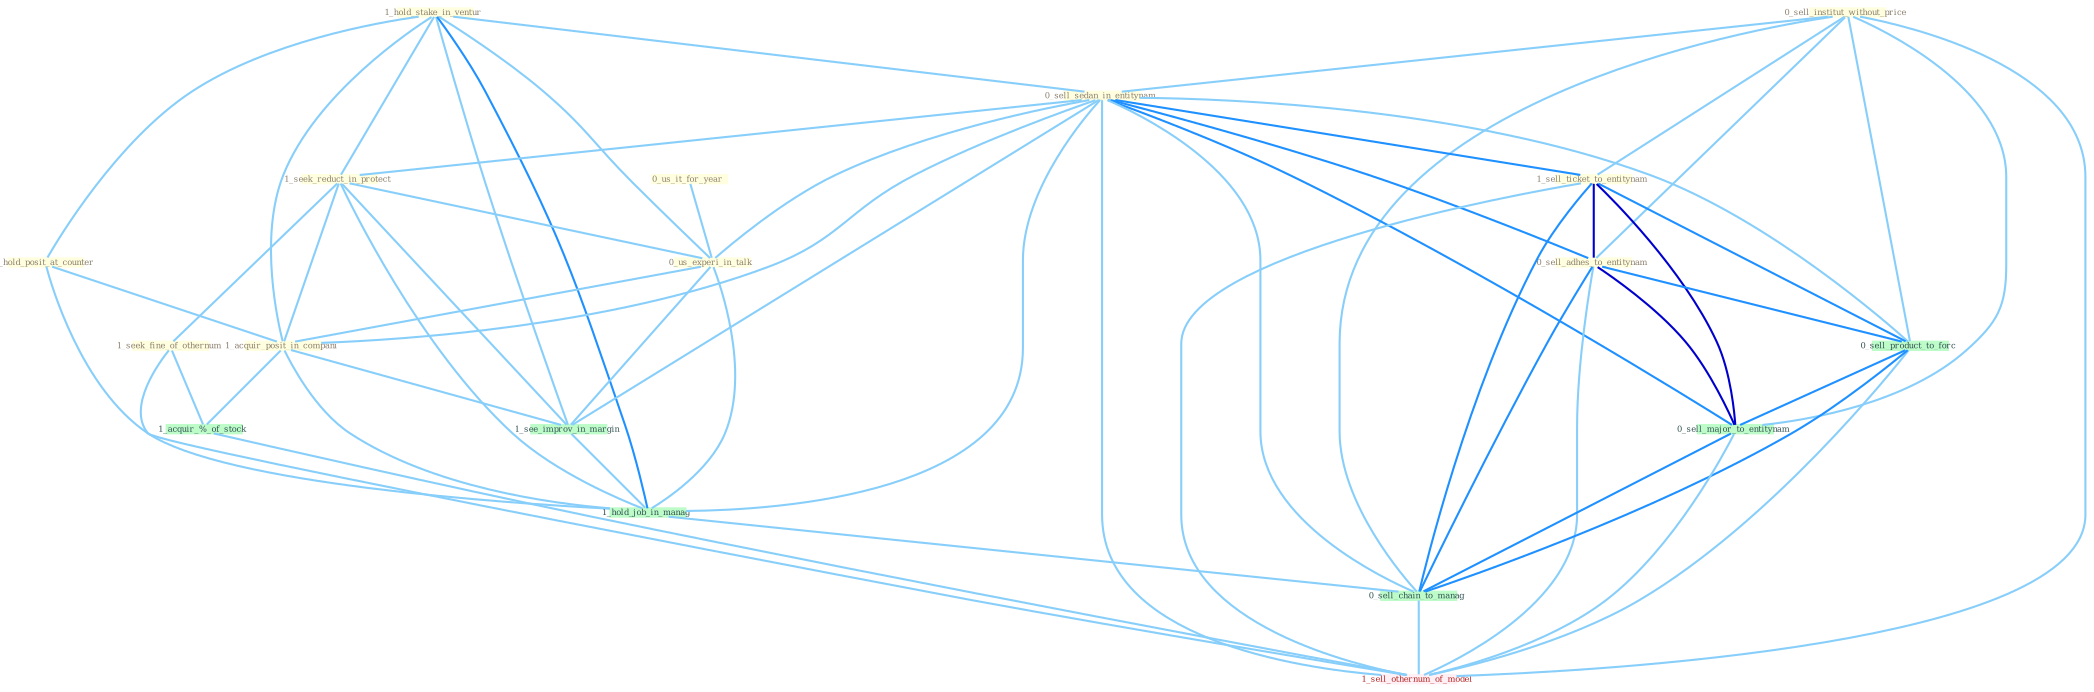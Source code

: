 Graph G{ 
    node
    [shape=polygon,style=filled,width=.5,height=.06,color="#BDFCC9",fixedsize=true,fontsize=4,
    fontcolor="#2f4f4f"];
    {node
    [color="#ffffe0", fontcolor="#8b7d6b"] "0_us_it_for_year " "0_sell_institut_without_price " "1_hold_stake_in_ventur " "1_hold_posit_at_counter " "0_sell_sedan_in_entitynam " "1_seek_reduct_in_protect " "0_us_experi_in_talk " "1_sell_ticket_to_entitynam " "0_sell_adhes_to_entitynam " "1_acquir_posit_in_compani " "1_seek_fine_of_othernum "}
{node [color="#fff0f5", fontcolor="#b22222"] "1_sell_othernum_of_model "}
edge [color="#B0E2FF"];

	"0_us_it_for_year " -- "0_us_experi_in_talk " [w="1", color="#87cefa" ];
	"0_sell_institut_without_price " -- "0_sell_sedan_in_entitynam " [w="1", color="#87cefa" ];
	"0_sell_institut_without_price " -- "1_sell_ticket_to_entitynam " [w="1", color="#87cefa" ];
	"0_sell_institut_without_price " -- "0_sell_adhes_to_entitynam " [w="1", color="#87cefa" ];
	"0_sell_institut_without_price " -- "0_sell_product_to_forc " [w="1", color="#87cefa" ];
	"0_sell_institut_without_price " -- "0_sell_major_to_entitynam " [w="1", color="#87cefa" ];
	"0_sell_institut_without_price " -- "0_sell_chain_to_manag " [w="1", color="#87cefa" ];
	"0_sell_institut_without_price " -- "1_sell_othernum_of_model " [w="1", color="#87cefa" ];
	"1_hold_stake_in_ventur " -- "1_hold_posit_at_counter " [w="1", color="#87cefa" ];
	"1_hold_stake_in_ventur " -- "0_sell_sedan_in_entitynam " [w="1", color="#87cefa" ];
	"1_hold_stake_in_ventur " -- "1_seek_reduct_in_protect " [w="1", color="#87cefa" ];
	"1_hold_stake_in_ventur " -- "0_us_experi_in_talk " [w="1", color="#87cefa" ];
	"1_hold_stake_in_ventur " -- "1_acquir_posit_in_compani " [w="1", color="#87cefa" ];
	"1_hold_stake_in_ventur " -- "1_see_improv_in_margin " [w="1", color="#87cefa" ];
	"1_hold_stake_in_ventur " -- "1_hold_job_in_manag " [w="2", color="#1e90ff" , len=0.8];
	"1_hold_posit_at_counter " -- "1_acquir_posit_in_compani " [w="1", color="#87cefa" ];
	"1_hold_posit_at_counter " -- "1_hold_job_in_manag " [w="1", color="#87cefa" ];
	"0_sell_sedan_in_entitynam " -- "1_seek_reduct_in_protect " [w="1", color="#87cefa" ];
	"0_sell_sedan_in_entitynam " -- "0_us_experi_in_talk " [w="1", color="#87cefa" ];
	"0_sell_sedan_in_entitynam " -- "1_sell_ticket_to_entitynam " [w="2", color="#1e90ff" , len=0.8];
	"0_sell_sedan_in_entitynam " -- "0_sell_adhes_to_entitynam " [w="2", color="#1e90ff" , len=0.8];
	"0_sell_sedan_in_entitynam " -- "1_acquir_posit_in_compani " [w="1", color="#87cefa" ];
	"0_sell_sedan_in_entitynam " -- "1_see_improv_in_margin " [w="1", color="#87cefa" ];
	"0_sell_sedan_in_entitynam " -- "1_hold_job_in_manag " [w="1", color="#87cefa" ];
	"0_sell_sedan_in_entitynam " -- "0_sell_product_to_forc " [w="1", color="#87cefa" ];
	"0_sell_sedan_in_entitynam " -- "0_sell_major_to_entitynam " [w="2", color="#1e90ff" , len=0.8];
	"0_sell_sedan_in_entitynam " -- "0_sell_chain_to_manag " [w="1", color="#87cefa" ];
	"0_sell_sedan_in_entitynam " -- "1_sell_othernum_of_model " [w="1", color="#87cefa" ];
	"1_seek_reduct_in_protect " -- "0_us_experi_in_talk " [w="1", color="#87cefa" ];
	"1_seek_reduct_in_protect " -- "1_acquir_posit_in_compani " [w="1", color="#87cefa" ];
	"1_seek_reduct_in_protect " -- "1_seek_fine_of_othernum " [w="1", color="#87cefa" ];
	"1_seek_reduct_in_protect " -- "1_see_improv_in_margin " [w="1", color="#87cefa" ];
	"1_seek_reduct_in_protect " -- "1_hold_job_in_manag " [w="1", color="#87cefa" ];
	"0_us_experi_in_talk " -- "1_acquir_posit_in_compani " [w="1", color="#87cefa" ];
	"0_us_experi_in_talk " -- "1_see_improv_in_margin " [w="1", color="#87cefa" ];
	"0_us_experi_in_talk " -- "1_hold_job_in_manag " [w="1", color="#87cefa" ];
	"1_sell_ticket_to_entitynam " -- "0_sell_adhes_to_entitynam " [w="3", color="#0000cd" , len=0.6];
	"1_sell_ticket_to_entitynam " -- "0_sell_product_to_forc " [w="2", color="#1e90ff" , len=0.8];
	"1_sell_ticket_to_entitynam " -- "0_sell_major_to_entitynam " [w="3", color="#0000cd" , len=0.6];
	"1_sell_ticket_to_entitynam " -- "0_sell_chain_to_manag " [w="2", color="#1e90ff" , len=0.8];
	"1_sell_ticket_to_entitynam " -- "1_sell_othernum_of_model " [w="1", color="#87cefa" ];
	"0_sell_adhes_to_entitynam " -- "0_sell_product_to_forc " [w="2", color="#1e90ff" , len=0.8];
	"0_sell_adhes_to_entitynam " -- "0_sell_major_to_entitynam " [w="3", color="#0000cd" , len=0.6];
	"0_sell_adhes_to_entitynam " -- "0_sell_chain_to_manag " [w="2", color="#1e90ff" , len=0.8];
	"0_sell_adhes_to_entitynam " -- "1_sell_othernum_of_model " [w="1", color="#87cefa" ];
	"1_acquir_posit_in_compani " -- "1_see_improv_in_margin " [w="1", color="#87cefa" ];
	"1_acquir_posit_in_compani " -- "1_acquir_%_of_stock " [w="1", color="#87cefa" ];
	"1_acquir_posit_in_compani " -- "1_hold_job_in_manag " [w="1", color="#87cefa" ];
	"1_seek_fine_of_othernum " -- "1_acquir_%_of_stock " [w="1", color="#87cefa" ];
	"1_seek_fine_of_othernum " -- "1_sell_othernum_of_model " [w="1", color="#87cefa" ];
	"1_see_improv_in_margin " -- "1_hold_job_in_manag " [w="1", color="#87cefa" ];
	"1_acquir_%_of_stock " -- "1_sell_othernum_of_model " [w="1", color="#87cefa" ];
	"1_hold_job_in_manag " -- "0_sell_chain_to_manag " [w="1", color="#87cefa" ];
	"0_sell_product_to_forc " -- "0_sell_major_to_entitynam " [w="2", color="#1e90ff" , len=0.8];
	"0_sell_product_to_forc " -- "0_sell_chain_to_manag " [w="2", color="#1e90ff" , len=0.8];
	"0_sell_product_to_forc " -- "1_sell_othernum_of_model " [w="1", color="#87cefa" ];
	"0_sell_major_to_entitynam " -- "0_sell_chain_to_manag " [w="2", color="#1e90ff" , len=0.8];
	"0_sell_major_to_entitynam " -- "1_sell_othernum_of_model " [w="1", color="#87cefa" ];
	"0_sell_chain_to_manag " -- "1_sell_othernum_of_model " [w="1", color="#87cefa" ];
}